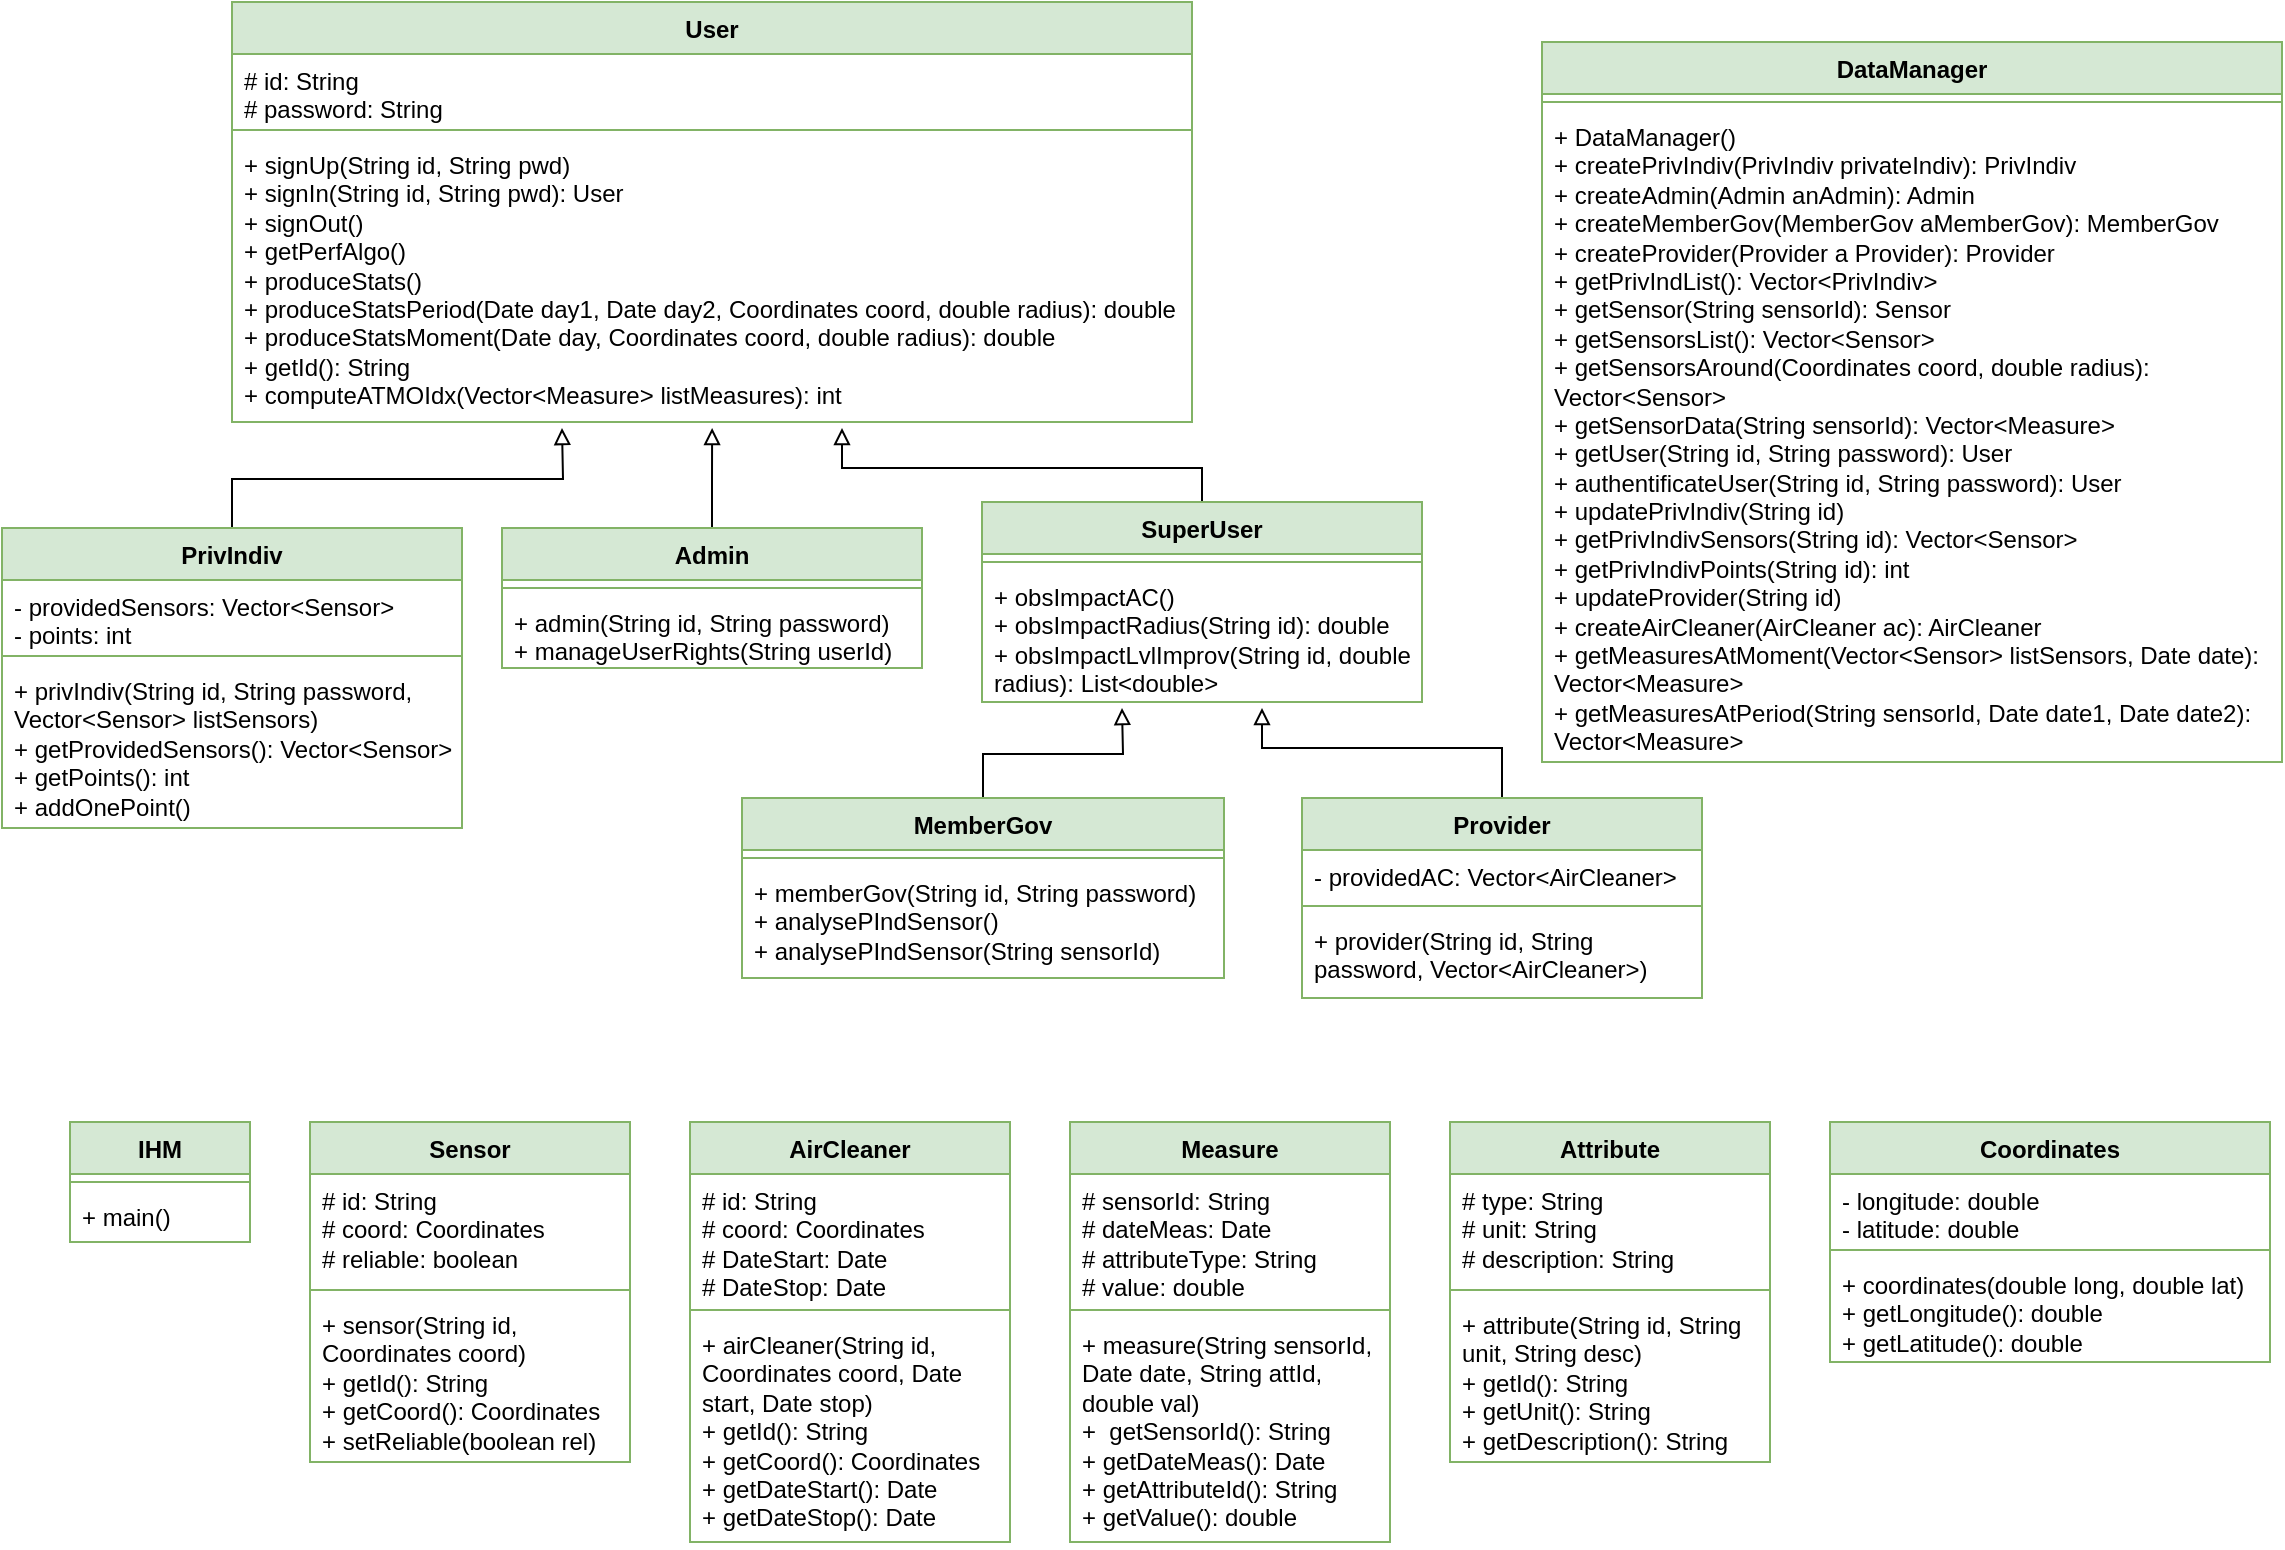 <mxfile version="21.2.8" type="device">
  <diagram name="Page-1" id="TZWOHMhg20Dcy95KobjQ">
    <mxGraphModel dx="782" dy="998" grid="1" gridSize="10" guides="1" tooltips="1" connect="1" arrows="1" fold="1" page="1" pageScale="1" pageWidth="1169" pageHeight="827" math="0" shadow="0">
      <root>
        <mxCell id="0" />
        <mxCell id="1" parent="0" />
        <mxCell id="KJ0i-6oWnBeLgba9HVr0-1" value="User" style="swimlane;fontStyle=1;align=center;verticalAlign=top;childLayout=stackLayout;horizontal=1;startSize=26;horizontalStack=0;resizeParent=1;resizeParentMax=0;resizeLast=0;collapsible=1;marginBottom=0;whiteSpace=wrap;html=1;fillColor=#d5e8d4;strokeColor=#82b366;" vertex="1" parent="1">
          <mxGeometry x="155" y="20" width="480" height="210" as="geometry" />
        </mxCell>
        <mxCell id="KJ0i-6oWnBeLgba9HVr0-2" value="# id: String&lt;br&gt;# password: String" style="text;strokeColor=none;fillColor=none;align=left;verticalAlign=top;spacingLeft=4;spacingRight=4;overflow=hidden;rotatable=0;points=[[0,0.5],[1,0.5]];portConstraint=eastwest;whiteSpace=wrap;html=1;" vertex="1" parent="KJ0i-6oWnBeLgba9HVr0-1">
          <mxGeometry y="26" width="480" height="34" as="geometry" />
        </mxCell>
        <mxCell id="KJ0i-6oWnBeLgba9HVr0-3" value="" style="line;strokeWidth=1;fillColor=none;align=left;verticalAlign=middle;spacingTop=-1;spacingLeft=3;spacingRight=3;rotatable=0;labelPosition=right;points=[];portConstraint=eastwest;strokeColor=inherit;" vertex="1" parent="KJ0i-6oWnBeLgba9HVr0-1">
          <mxGeometry y="60" width="480" height="8" as="geometry" />
        </mxCell>
        <mxCell id="KJ0i-6oWnBeLgba9HVr0-4" value="+ signUp(String id, String pwd)&lt;br&gt;+ signIn(String id, String pwd): User&lt;br&gt;+ signOut()&lt;br&gt;+ getPerfAlgo()&lt;br&gt;+ produceStats()&lt;br&gt;+ produceStatsPeriod(Date day1, Date day2, Coordinates coord, double radius): double&lt;br&gt;+ produceStatsMoment(Date day, Coordinates coord, double radius): double&lt;br&gt;+ getId(): String&lt;br&gt;+ computeATMOIdx(Vector&amp;lt;Measure&amp;gt; listMeasures): int" style="text;strokeColor=none;fillColor=none;align=left;verticalAlign=top;spacingLeft=4;spacingRight=4;overflow=hidden;rotatable=0;points=[[0,0.5],[1,0.5]];portConstraint=eastwest;whiteSpace=wrap;html=1;" vertex="1" parent="KJ0i-6oWnBeLgba9HVr0-1">
          <mxGeometry y="68" width="480" height="142" as="geometry" />
        </mxCell>
        <mxCell id="KJ0i-6oWnBeLgba9HVr0-5" style="edgeStyle=orthogonalEdgeStyle;rounded=0;orthogonalLoop=1;jettySize=auto;html=1;exitX=0.5;exitY=0;exitDx=0;exitDy=0;endArrow=block;endFill=0;" edge="1" parent="1" source="KJ0i-6oWnBeLgba9HVr0-6">
          <mxGeometry relative="1" as="geometry">
            <mxPoint x="395.059" y="233" as="targetPoint" />
          </mxGeometry>
        </mxCell>
        <mxCell id="KJ0i-6oWnBeLgba9HVr0-6" value="Admin" style="swimlane;fontStyle=1;align=center;verticalAlign=top;childLayout=stackLayout;horizontal=1;startSize=26;horizontalStack=0;resizeParent=1;resizeParentMax=0;resizeLast=0;collapsible=1;marginBottom=0;whiteSpace=wrap;html=1;fillColor=#d5e8d4;strokeColor=#82b366;" vertex="1" parent="1">
          <mxGeometry x="290" y="283" width="210" height="70" as="geometry" />
        </mxCell>
        <mxCell id="KJ0i-6oWnBeLgba9HVr0-7" value="" style="line;strokeWidth=1;fillColor=none;align=left;verticalAlign=middle;spacingTop=-1;spacingLeft=3;spacingRight=3;rotatable=0;labelPosition=right;points=[];portConstraint=eastwest;strokeColor=inherit;" vertex="1" parent="KJ0i-6oWnBeLgba9HVr0-6">
          <mxGeometry y="26" width="210" height="8" as="geometry" />
        </mxCell>
        <mxCell id="KJ0i-6oWnBeLgba9HVr0-8" value="+ admin(String id, String password)&lt;br&gt;+ manageUserRights(String userId)" style="text;strokeColor=none;fillColor=none;align=left;verticalAlign=top;spacingLeft=4;spacingRight=4;overflow=hidden;rotatable=0;points=[[0,0.5],[1,0.5]];portConstraint=eastwest;whiteSpace=wrap;html=1;" vertex="1" parent="KJ0i-6oWnBeLgba9HVr0-6">
          <mxGeometry y="34" width="210" height="36" as="geometry" />
        </mxCell>
        <mxCell id="KJ0i-6oWnBeLgba9HVr0-9" style="edgeStyle=orthogonalEdgeStyle;rounded=0;orthogonalLoop=1;jettySize=auto;html=1;exitX=0.5;exitY=0;exitDx=0;exitDy=0;endArrow=block;endFill=0;targetPerimeterSpacing=0;strokeWidth=1;" edge="1" parent="1" source="KJ0i-6oWnBeLgba9HVr0-10">
          <mxGeometry relative="1" as="geometry">
            <mxPoint x="320" y="233" as="targetPoint" />
          </mxGeometry>
        </mxCell>
        <mxCell id="KJ0i-6oWnBeLgba9HVr0-10" value="PrivIndiv" style="swimlane;fontStyle=1;align=center;verticalAlign=top;childLayout=stackLayout;horizontal=1;startSize=26;horizontalStack=0;resizeParent=1;resizeParentMax=0;resizeLast=0;collapsible=1;marginBottom=0;whiteSpace=wrap;html=1;fillColor=#d5e8d4;strokeColor=#82b366;" vertex="1" parent="1">
          <mxGeometry x="40" y="283" width="230" height="150" as="geometry" />
        </mxCell>
        <mxCell id="KJ0i-6oWnBeLgba9HVr0-11" value="- providedSensors: Vector&amp;lt;Sensor&amp;gt;&lt;br&gt;- points: int" style="text;strokeColor=none;fillColor=none;align=left;verticalAlign=top;spacingLeft=4;spacingRight=4;overflow=hidden;rotatable=0;points=[[0,0.5],[1,0.5]];portConstraint=eastwest;whiteSpace=wrap;html=1;" vertex="1" parent="KJ0i-6oWnBeLgba9HVr0-10">
          <mxGeometry y="26" width="230" height="34" as="geometry" />
        </mxCell>
        <mxCell id="KJ0i-6oWnBeLgba9HVr0-12" value="" style="line;strokeWidth=1;fillColor=none;align=left;verticalAlign=middle;spacingTop=-1;spacingLeft=3;spacingRight=3;rotatable=0;labelPosition=right;points=[];portConstraint=eastwest;strokeColor=inherit;" vertex="1" parent="KJ0i-6oWnBeLgba9HVr0-10">
          <mxGeometry y="60" width="230" height="8" as="geometry" />
        </mxCell>
        <mxCell id="KJ0i-6oWnBeLgba9HVr0-13" value="+ privIndiv(String id, String password, Vector&amp;lt;Sensor&amp;gt; listSensors)&lt;br&gt;+ getProvidedSensors(): Vector&amp;lt;Sensor&amp;gt;&lt;br&gt;+ getPoints(): int&lt;br&gt;+ addOnePoint()" style="text;strokeColor=none;fillColor=none;align=left;verticalAlign=top;spacingLeft=4;spacingRight=4;overflow=hidden;rotatable=0;points=[[0,0.5],[1,0.5]];portConstraint=eastwest;whiteSpace=wrap;html=1;" vertex="1" parent="KJ0i-6oWnBeLgba9HVr0-10">
          <mxGeometry y="68" width="230" height="82" as="geometry" />
        </mxCell>
        <mxCell id="KJ0i-6oWnBeLgba9HVr0-14" style="edgeStyle=orthogonalEdgeStyle;rounded=0;orthogonalLoop=1;jettySize=auto;html=1;endArrow=block;endFill=0;" edge="1" parent="1" source="KJ0i-6oWnBeLgba9HVr0-15">
          <mxGeometry relative="1" as="geometry">
            <mxPoint x="460" y="233" as="targetPoint" />
            <Array as="points">
              <mxPoint x="640" y="253" />
              <mxPoint x="460" y="253" />
            </Array>
          </mxGeometry>
        </mxCell>
        <mxCell id="KJ0i-6oWnBeLgba9HVr0-15" value="SuperUser" style="swimlane;fontStyle=1;align=center;verticalAlign=top;childLayout=stackLayout;horizontal=1;startSize=26;horizontalStack=0;resizeParent=1;resizeParentMax=0;resizeLast=0;collapsible=1;marginBottom=0;whiteSpace=wrap;html=1;fillColor=#d5e8d4;strokeColor=#82b366;" vertex="1" parent="1">
          <mxGeometry x="530" y="270" width="220" height="100" as="geometry" />
        </mxCell>
        <mxCell id="KJ0i-6oWnBeLgba9HVr0-16" value="" style="line;strokeWidth=1;fillColor=none;align=left;verticalAlign=middle;spacingTop=-1;spacingLeft=3;spacingRight=3;rotatable=0;labelPosition=right;points=[];portConstraint=eastwest;strokeColor=inherit;" vertex="1" parent="KJ0i-6oWnBeLgba9HVr0-15">
          <mxGeometry y="26" width="220" height="8" as="geometry" />
        </mxCell>
        <mxCell id="KJ0i-6oWnBeLgba9HVr0-17" value="+ obsImpactAC()&lt;br&gt;+ obsImpactRadius(String id): double&lt;br&gt;+ obsImpactLvlImprov(String id, double radius): List&amp;lt;double&amp;gt;" style="text;strokeColor=none;fillColor=none;align=left;verticalAlign=top;spacingLeft=4;spacingRight=4;overflow=hidden;rotatable=0;points=[[0,0.5],[1,0.5]];portConstraint=eastwest;whiteSpace=wrap;html=1;" vertex="1" parent="KJ0i-6oWnBeLgba9HVr0-15">
          <mxGeometry y="34" width="220" height="66" as="geometry" />
        </mxCell>
        <mxCell id="KJ0i-6oWnBeLgba9HVr0-18" style="edgeStyle=orthogonalEdgeStyle;rounded=0;orthogonalLoop=1;jettySize=auto;html=1;endArrow=block;endFill=0;" edge="1" parent="1" source="KJ0i-6oWnBeLgba9HVr0-19">
          <mxGeometry relative="1" as="geometry">
            <mxPoint x="600" y="373" as="targetPoint" />
          </mxGeometry>
        </mxCell>
        <mxCell id="KJ0i-6oWnBeLgba9HVr0-19" value="MemberGov" style="swimlane;fontStyle=1;align=center;verticalAlign=top;childLayout=stackLayout;horizontal=1;startSize=26;horizontalStack=0;resizeParent=1;resizeParentMax=0;resizeLast=0;collapsible=1;marginBottom=0;whiteSpace=wrap;html=1;fillColor=#d5e8d4;strokeColor=#82b366;" vertex="1" parent="1">
          <mxGeometry x="410" y="418" width="241" height="90" as="geometry" />
        </mxCell>
        <mxCell id="KJ0i-6oWnBeLgba9HVr0-20" value="" style="line;strokeWidth=1;fillColor=none;align=left;verticalAlign=middle;spacingTop=-1;spacingLeft=3;spacingRight=3;rotatable=0;labelPosition=right;points=[];portConstraint=eastwest;strokeColor=inherit;" vertex="1" parent="KJ0i-6oWnBeLgba9HVr0-19">
          <mxGeometry y="26" width="241" height="8" as="geometry" />
        </mxCell>
        <mxCell id="KJ0i-6oWnBeLgba9HVr0-21" value="+ memberGov(String id, String password)&lt;br&gt;+ analysePIndSensor()&lt;br&gt;+ analysePIndSensor(String sensorId)" style="text;strokeColor=none;fillColor=none;align=left;verticalAlign=top;spacingLeft=4;spacingRight=4;overflow=hidden;rotatable=0;points=[[0,0.5],[1,0.5]];portConstraint=eastwest;whiteSpace=wrap;html=1;" vertex="1" parent="KJ0i-6oWnBeLgba9HVr0-19">
          <mxGeometry y="34" width="241" height="56" as="geometry" />
        </mxCell>
        <mxCell id="KJ0i-6oWnBeLgba9HVr0-22" style="edgeStyle=orthogonalEdgeStyle;rounded=0;orthogonalLoop=1;jettySize=auto;html=1;endArrow=block;endFill=0;" edge="1" parent="1" source="KJ0i-6oWnBeLgba9HVr0-23">
          <mxGeometry relative="1" as="geometry">
            <mxPoint x="670" y="373" as="targetPoint" />
            <Array as="points">
              <mxPoint x="790" y="393" />
              <mxPoint x="670" y="393" />
            </Array>
          </mxGeometry>
        </mxCell>
        <mxCell id="KJ0i-6oWnBeLgba9HVr0-23" value="Provider" style="swimlane;fontStyle=1;align=center;verticalAlign=top;childLayout=stackLayout;horizontal=1;startSize=26;horizontalStack=0;resizeParent=1;resizeParentMax=0;resizeLast=0;collapsible=1;marginBottom=0;whiteSpace=wrap;html=1;fillColor=#d5e8d4;strokeColor=#82b366;" vertex="1" parent="1">
          <mxGeometry x="690" y="418" width="200" height="100" as="geometry" />
        </mxCell>
        <mxCell id="KJ0i-6oWnBeLgba9HVr0-24" value="- providedAC: Vector&amp;lt;AirCleaner&amp;gt;" style="text;strokeColor=none;fillColor=none;align=left;verticalAlign=top;spacingLeft=4;spacingRight=4;overflow=hidden;rotatable=0;points=[[0,0.5],[1,0.5]];portConstraint=eastwest;whiteSpace=wrap;html=1;" vertex="1" parent="KJ0i-6oWnBeLgba9HVr0-23">
          <mxGeometry y="26" width="200" height="24" as="geometry" />
        </mxCell>
        <mxCell id="KJ0i-6oWnBeLgba9HVr0-25" value="" style="line;strokeWidth=1;fillColor=none;align=left;verticalAlign=middle;spacingTop=-1;spacingLeft=3;spacingRight=3;rotatable=0;labelPosition=right;points=[];portConstraint=eastwest;strokeColor=inherit;" vertex="1" parent="KJ0i-6oWnBeLgba9HVr0-23">
          <mxGeometry y="50" width="200" height="8" as="geometry" />
        </mxCell>
        <mxCell id="KJ0i-6oWnBeLgba9HVr0-26" value="+ provider(String id, String password, Vector&amp;lt;AirCleaner&amp;gt;)" style="text;strokeColor=none;fillColor=none;align=left;verticalAlign=top;spacingLeft=4;spacingRight=4;overflow=hidden;rotatable=0;points=[[0,0.5],[1,0.5]];portConstraint=eastwest;whiteSpace=wrap;html=1;" vertex="1" parent="KJ0i-6oWnBeLgba9HVr0-23">
          <mxGeometry y="58" width="200" height="42" as="geometry" />
        </mxCell>
        <mxCell id="KJ0i-6oWnBeLgba9HVr0-27" value="Coordinates" style="swimlane;fontStyle=1;align=center;verticalAlign=top;childLayout=stackLayout;horizontal=1;startSize=26;horizontalStack=0;resizeParent=1;resizeParentMax=0;resizeLast=0;collapsible=1;marginBottom=0;whiteSpace=wrap;html=1;fillColor=#d5e8d4;strokeColor=#82b366;" vertex="1" parent="1">
          <mxGeometry x="954" y="580" width="220" height="120" as="geometry" />
        </mxCell>
        <mxCell id="KJ0i-6oWnBeLgba9HVr0-28" value="- longitude: double&lt;br&gt;- latitude: double" style="text;strokeColor=none;fillColor=none;align=left;verticalAlign=top;spacingLeft=4;spacingRight=4;overflow=hidden;rotatable=0;points=[[0,0.5],[1,0.5]];portConstraint=eastwest;whiteSpace=wrap;html=1;" vertex="1" parent="KJ0i-6oWnBeLgba9HVr0-27">
          <mxGeometry y="26" width="220" height="34" as="geometry" />
        </mxCell>
        <mxCell id="KJ0i-6oWnBeLgba9HVr0-29" value="" style="line;strokeWidth=1;fillColor=none;align=left;verticalAlign=middle;spacingTop=-1;spacingLeft=3;spacingRight=3;rotatable=0;labelPosition=right;points=[];portConstraint=eastwest;strokeColor=inherit;" vertex="1" parent="KJ0i-6oWnBeLgba9HVr0-27">
          <mxGeometry y="60" width="220" height="8" as="geometry" />
        </mxCell>
        <mxCell id="KJ0i-6oWnBeLgba9HVr0-30" value="+ coordinates(double long, double lat)&lt;br&gt;+ getLongitude(): double&lt;br&gt;+ getLatitude(): double" style="text;strokeColor=none;fillColor=none;align=left;verticalAlign=top;spacingLeft=4;spacingRight=4;overflow=hidden;rotatable=0;points=[[0,0.5],[1,0.5]];portConstraint=eastwest;whiteSpace=wrap;html=1;" vertex="1" parent="KJ0i-6oWnBeLgba9HVr0-27">
          <mxGeometry y="68" width="220" height="52" as="geometry" />
        </mxCell>
        <mxCell id="KJ0i-6oWnBeLgba9HVr0-31" value="IHM" style="swimlane;fontStyle=1;align=center;verticalAlign=top;childLayout=stackLayout;horizontal=1;startSize=26;horizontalStack=0;resizeParent=1;resizeParentMax=0;resizeLast=0;collapsible=1;marginBottom=0;whiteSpace=wrap;html=1;fillColor=#d5e8d4;strokeColor=#82b366;" vertex="1" parent="1">
          <mxGeometry x="74" y="580" width="90" height="60" as="geometry" />
        </mxCell>
        <mxCell id="KJ0i-6oWnBeLgba9HVr0-32" value="" style="line;strokeWidth=1;fillColor=none;align=left;verticalAlign=middle;spacingTop=-1;spacingLeft=3;spacingRight=3;rotatable=0;labelPosition=right;points=[];portConstraint=eastwest;strokeColor=inherit;" vertex="1" parent="KJ0i-6oWnBeLgba9HVr0-31">
          <mxGeometry y="26" width="90" height="8" as="geometry" />
        </mxCell>
        <mxCell id="KJ0i-6oWnBeLgba9HVr0-33" value="+ main()" style="text;strokeColor=none;fillColor=none;align=left;verticalAlign=top;spacingLeft=4;spacingRight=4;overflow=hidden;rotatable=0;points=[[0,0.5],[1,0.5]];portConstraint=eastwest;whiteSpace=wrap;html=1;" vertex="1" parent="KJ0i-6oWnBeLgba9HVr0-31">
          <mxGeometry y="34" width="90" height="26" as="geometry" />
        </mxCell>
        <mxCell id="KJ0i-6oWnBeLgba9HVr0-34" value="Sensor" style="swimlane;fontStyle=1;align=center;verticalAlign=top;childLayout=stackLayout;horizontal=1;startSize=26;horizontalStack=0;resizeParent=1;resizeParentMax=0;resizeLast=0;collapsible=1;marginBottom=0;whiteSpace=wrap;html=1;fillColor=#d5e8d4;strokeColor=#82b366;" vertex="1" parent="1">
          <mxGeometry x="194" y="580" width="160" height="170" as="geometry" />
        </mxCell>
        <mxCell id="KJ0i-6oWnBeLgba9HVr0-35" value="# id: String&lt;br&gt;# coord: Coordinates&lt;br&gt;# reliable: boolean" style="text;strokeColor=none;fillColor=none;align=left;verticalAlign=top;spacingLeft=4;spacingRight=4;overflow=hidden;rotatable=0;points=[[0,0.5],[1,0.5]];portConstraint=eastwest;whiteSpace=wrap;html=1;" vertex="1" parent="KJ0i-6oWnBeLgba9HVr0-34">
          <mxGeometry y="26" width="160" height="54" as="geometry" />
        </mxCell>
        <mxCell id="KJ0i-6oWnBeLgba9HVr0-36" value="" style="line;strokeWidth=1;fillColor=none;align=left;verticalAlign=middle;spacingTop=-1;spacingLeft=3;spacingRight=3;rotatable=0;labelPosition=right;points=[];portConstraint=eastwest;strokeColor=inherit;" vertex="1" parent="KJ0i-6oWnBeLgba9HVr0-34">
          <mxGeometry y="80" width="160" height="8" as="geometry" />
        </mxCell>
        <mxCell id="KJ0i-6oWnBeLgba9HVr0-37" value="+ sensor(String id, Coordinates coord)&lt;br&gt;+ getId(): String&lt;br&gt;+ getCoord(): Coordinates&lt;br&gt;+ setReliable(boolean rel)" style="text;strokeColor=none;fillColor=none;align=left;verticalAlign=top;spacingLeft=4;spacingRight=4;overflow=hidden;rotatable=0;points=[[0,0.5],[1,0.5]];portConstraint=eastwest;whiteSpace=wrap;html=1;" vertex="1" parent="KJ0i-6oWnBeLgba9HVr0-34">
          <mxGeometry y="88" width="160" height="82" as="geometry" />
        </mxCell>
        <mxCell id="KJ0i-6oWnBeLgba9HVr0-38" value="AirCleaner" style="swimlane;fontStyle=1;align=center;verticalAlign=top;childLayout=stackLayout;horizontal=1;startSize=26;horizontalStack=0;resizeParent=1;resizeParentMax=0;resizeLast=0;collapsible=1;marginBottom=0;whiteSpace=wrap;html=1;fillColor=#d5e8d4;strokeColor=#82b366;" vertex="1" parent="1">
          <mxGeometry x="384" y="580" width="160" height="210" as="geometry" />
        </mxCell>
        <mxCell id="KJ0i-6oWnBeLgba9HVr0-39" value="# id: String&lt;br&gt;# coord: Coordinates&lt;br&gt;# DateStart: Date&lt;br&gt;# DateStop: Date" style="text;strokeColor=none;fillColor=none;align=left;verticalAlign=top;spacingLeft=4;spacingRight=4;overflow=hidden;rotatable=0;points=[[0,0.5],[1,0.5]];portConstraint=eastwest;whiteSpace=wrap;html=1;" vertex="1" parent="KJ0i-6oWnBeLgba9HVr0-38">
          <mxGeometry y="26" width="160" height="64" as="geometry" />
        </mxCell>
        <mxCell id="KJ0i-6oWnBeLgba9HVr0-40" value="" style="line;strokeWidth=1;fillColor=none;align=left;verticalAlign=middle;spacingTop=-1;spacingLeft=3;spacingRight=3;rotatable=0;labelPosition=right;points=[];portConstraint=eastwest;strokeColor=inherit;" vertex="1" parent="KJ0i-6oWnBeLgba9HVr0-38">
          <mxGeometry y="90" width="160" height="8" as="geometry" />
        </mxCell>
        <mxCell id="KJ0i-6oWnBeLgba9HVr0-41" value="+ airCleaner(String id, Coordinates coord, Date start, Date stop)&lt;br&gt;+ getId(): String&lt;br&gt;+ getCoord(): Coordinates&lt;br&gt;+ getDateStart(): Date&lt;br&gt;+ getDateStop(): Date" style="text;strokeColor=none;fillColor=none;align=left;verticalAlign=top;spacingLeft=4;spacingRight=4;overflow=hidden;rotatable=0;points=[[0,0.5],[1,0.5]];portConstraint=eastwest;whiteSpace=wrap;html=1;" vertex="1" parent="KJ0i-6oWnBeLgba9HVr0-38">
          <mxGeometry y="98" width="160" height="112" as="geometry" />
        </mxCell>
        <mxCell id="KJ0i-6oWnBeLgba9HVr0-42" value="Measure" style="swimlane;fontStyle=1;align=center;verticalAlign=top;childLayout=stackLayout;horizontal=1;startSize=26;horizontalStack=0;resizeParent=1;resizeParentMax=0;resizeLast=0;collapsible=1;marginBottom=0;whiteSpace=wrap;html=1;fillColor=#d5e8d4;strokeColor=#82b366;" vertex="1" parent="1">
          <mxGeometry x="574" y="580" width="160" height="210" as="geometry" />
        </mxCell>
        <mxCell id="KJ0i-6oWnBeLgba9HVr0-43" value="# sensorId: String&lt;br&gt;# dateMeas: Date&lt;br&gt;# attributeType: String&lt;br&gt;# value: double" style="text;strokeColor=none;fillColor=none;align=left;verticalAlign=top;spacingLeft=4;spacingRight=4;overflow=hidden;rotatable=0;points=[[0,0.5],[1,0.5]];portConstraint=eastwest;whiteSpace=wrap;html=1;" vertex="1" parent="KJ0i-6oWnBeLgba9HVr0-42">
          <mxGeometry y="26" width="160" height="64" as="geometry" />
        </mxCell>
        <mxCell id="KJ0i-6oWnBeLgba9HVr0-44" value="" style="line;strokeWidth=1;fillColor=none;align=left;verticalAlign=middle;spacingTop=-1;spacingLeft=3;spacingRight=3;rotatable=0;labelPosition=right;points=[];portConstraint=eastwest;strokeColor=inherit;" vertex="1" parent="KJ0i-6oWnBeLgba9HVr0-42">
          <mxGeometry y="90" width="160" height="8" as="geometry" />
        </mxCell>
        <mxCell id="KJ0i-6oWnBeLgba9HVr0-45" value="+ measure(String sensorId, Date date, String attId, double val)&lt;br&gt;+ &amp;nbsp;getSensorId(): String&lt;br&gt;+ getDateMeas(): Date&lt;br&gt;+ getAttributeId(): String&lt;br&gt;+ getValue(): double" style="text;strokeColor=none;fillColor=none;align=left;verticalAlign=top;spacingLeft=4;spacingRight=4;overflow=hidden;rotatable=0;points=[[0,0.5],[1,0.5]];portConstraint=eastwest;whiteSpace=wrap;html=1;" vertex="1" parent="KJ0i-6oWnBeLgba9HVr0-42">
          <mxGeometry y="98" width="160" height="112" as="geometry" />
        </mxCell>
        <mxCell id="KJ0i-6oWnBeLgba9HVr0-46" value="Attribute" style="swimlane;fontStyle=1;align=center;verticalAlign=top;childLayout=stackLayout;horizontal=1;startSize=26;horizontalStack=0;resizeParent=1;resizeParentMax=0;resizeLast=0;collapsible=1;marginBottom=0;whiteSpace=wrap;html=1;fillColor=#d5e8d4;strokeColor=#82b366;" vertex="1" parent="1">
          <mxGeometry x="764" y="580" width="160" height="170" as="geometry" />
        </mxCell>
        <mxCell id="KJ0i-6oWnBeLgba9HVr0-47" value="# type: String&lt;br&gt;# unit: String&lt;br&gt;# description: String" style="text;strokeColor=none;fillColor=none;align=left;verticalAlign=top;spacingLeft=4;spacingRight=4;overflow=hidden;rotatable=0;points=[[0,0.5],[1,0.5]];portConstraint=eastwest;whiteSpace=wrap;html=1;" vertex="1" parent="KJ0i-6oWnBeLgba9HVr0-46">
          <mxGeometry y="26" width="160" height="54" as="geometry" />
        </mxCell>
        <mxCell id="KJ0i-6oWnBeLgba9HVr0-48" value="" style="line;strokeWidth=1;fillColor=none;align=left;verticalAlign=middle;spacingTop=-1;spacingLeft=3;spacingRight=3;rotatable=0;labelPosition=right;points=[];portConstraint=eastwest;strokeColor=inherit;" vertex="1" parent="KJ0i-6oWnBeLgba9HVr0-46">
          <mxGeometry y="80" width="160" height="8" as="geometry" />
        </mxCell>
        <mxCell id="KJ0i-6oWnBeLgba9HVr0-49" value="+ attribute(String id, String unit, String desc)&lt;br&gt;+ getId(): String&lt;br&gt;+ getUnit(): String&lt;br&gt;+ getDescription(): String" style="text;strokeColor=none;fillColor=none;align=left;verticalAlign=top;spacingLeft=4;spacingRight=4;overflow=hidden;rotatable=0;points=[[0,0.5],[1,0.5]];portConstraint=eastwest;whiteSpace=wrap;html=1;" vertex="1" parent="KJ0i-6oWnBeLgba9HVr0-46">
          <mxGeometry y="88" width="160" height="82" as="geometry" />
        </mxCell>
        <mxCell id="KJ0i-6oWnBeLgba9HVr0-50" value="DataManager" style="swimlane;fontStyle=1;align=center;verticalAlign=top;childLayout=stackLayout;horizontal=1;startSize=26;horizontalStack=0;resizeParent=1;resizeParentMax=0;resizeLast=0;collapsible=1;marginBottom=0;whiteSpace=wrap;html=1;fillColor=#d5e8d4;strokeColor=#82b366;" vertex="1" parent="1">
          <mxGeometry x="810" y="40" width="370" height="360" as="geometry" />
        </mxCell>
        <mxCell id="KJ0i-6oWnBeLgba9HVr0-51" value="" style="line;strokeWidth=1;fillColor=none;align=left;verticalAlign=middle;spacingTop=-1;spacingLeft=3;spacingRight=3;rotatable=0;labelPosition=right;points=[];portConstraint=eastwest;strokeColor=inherit;" vertex="1" parent="KJ0i-6oWnBeLgba9HVr0-50">
          <mxGeometry y="26" width="370" height="8" as="geometry" />
        </mxCell>
        <mxCell id="KJ0i-6oWnBeLgba9HVr0-52" value="+ DataManager()&lt;br&gt;+ createPrivIndiv(PrivIndiv privateIndiv): PrivIndiv&lt;br&gt;+ createAdmin(Admin anAdmin): Admin&lt;br&gt;+ createMemberGov(MemberGov aMemberGov): MemberGov&lt;br&gt;+ createProvider(Provider a Provider): Provider&lt;br style=&quot;border-color: var(--border-color);&quot;&gt;+ getPrivIndList(): Vector&amp;lt;PrivIndiv&amp;gt;&lt;br&gt;+ getSensor(String sensorId): Sensor&lt;br style=&quot;border-color: var(--border-color);&quot;&gt;+ getSensorsList(): Vector&amp;lt;Sensor&amp;gt;&lt;br&gt;+ getSensorsAround(Coordinates coord, double radius): Vector&amp;lt;Sensor&amp;gt;&lt;br&gt;+ getSensorData(String sensorId): Vector&amp;lt;Measure&amp;gt;&lt;br&gt;+ getUser(String id, String password): User&lt;br&gt;+ authentificateUser(String id, String password): User&lt;br&gt;+ updatePrivIndiv(String id)&lt;br&gt;+ getPrivIndivSensors(String id): Vector&amp;lt;Sensor&amp;gt;&lt;br&gt;+ getPrivIndivPoints(String id): int&lt;br&gt;+ updateProvider(String id)&lt;br&gt;+ createAirCleaner(AirCleaner ac): AirCleaner&lt;br&gt;+ getMeasuresAtMoment(Vector&amp;lt;Sensor&amp;gt; listSensors, Date date): Vector&amp;lt;Measure&amp;gt;&lt;br&gt;+ getMeasuresAtPeriod(String sensorId, Date date1, Date date2): Vector&amp;lt;Measure&amp;gt;" style="text;strokeColor=none;fillColor=none;align=left;verticalAlign=top;spacingLeft=4;spacingRight=4;overflow=hidden;rotatable=0;points=[[0,0.5],[1,0.5]];portConstraint=eastwest;whiteSpace=wrap;html=1;" vertex="1" parent="KJ0i-6oWnBeLgba9HVr0-50">
          <mxGeometry y="34" width="370" height="326" as="geometry" />
        </mxCell>
      </root>
    </mxGraphModel>
  </diagram>
</mxfile>
